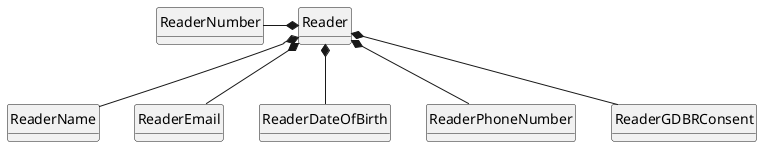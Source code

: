 @startuml
skinparam classAttributeIconSize 0
hide circle
hide methods


class Reader {}
class ReaderNumber{}
class ReaderName {}
class ReaderEmail{}
class ReaderDateOfBirth{}
class ReaderPhoneNumber{}
class ReaderGDBRConsent{}


Reader *---left ReaderNumber
Reader *-- ReaderName
Reader *-- ReaderEmail
Reader *-- ReaderDateOfBirth
Reader *-- ReaderPhoneNumber
Reader *-- ReaderGDBRConsent

@enduml
